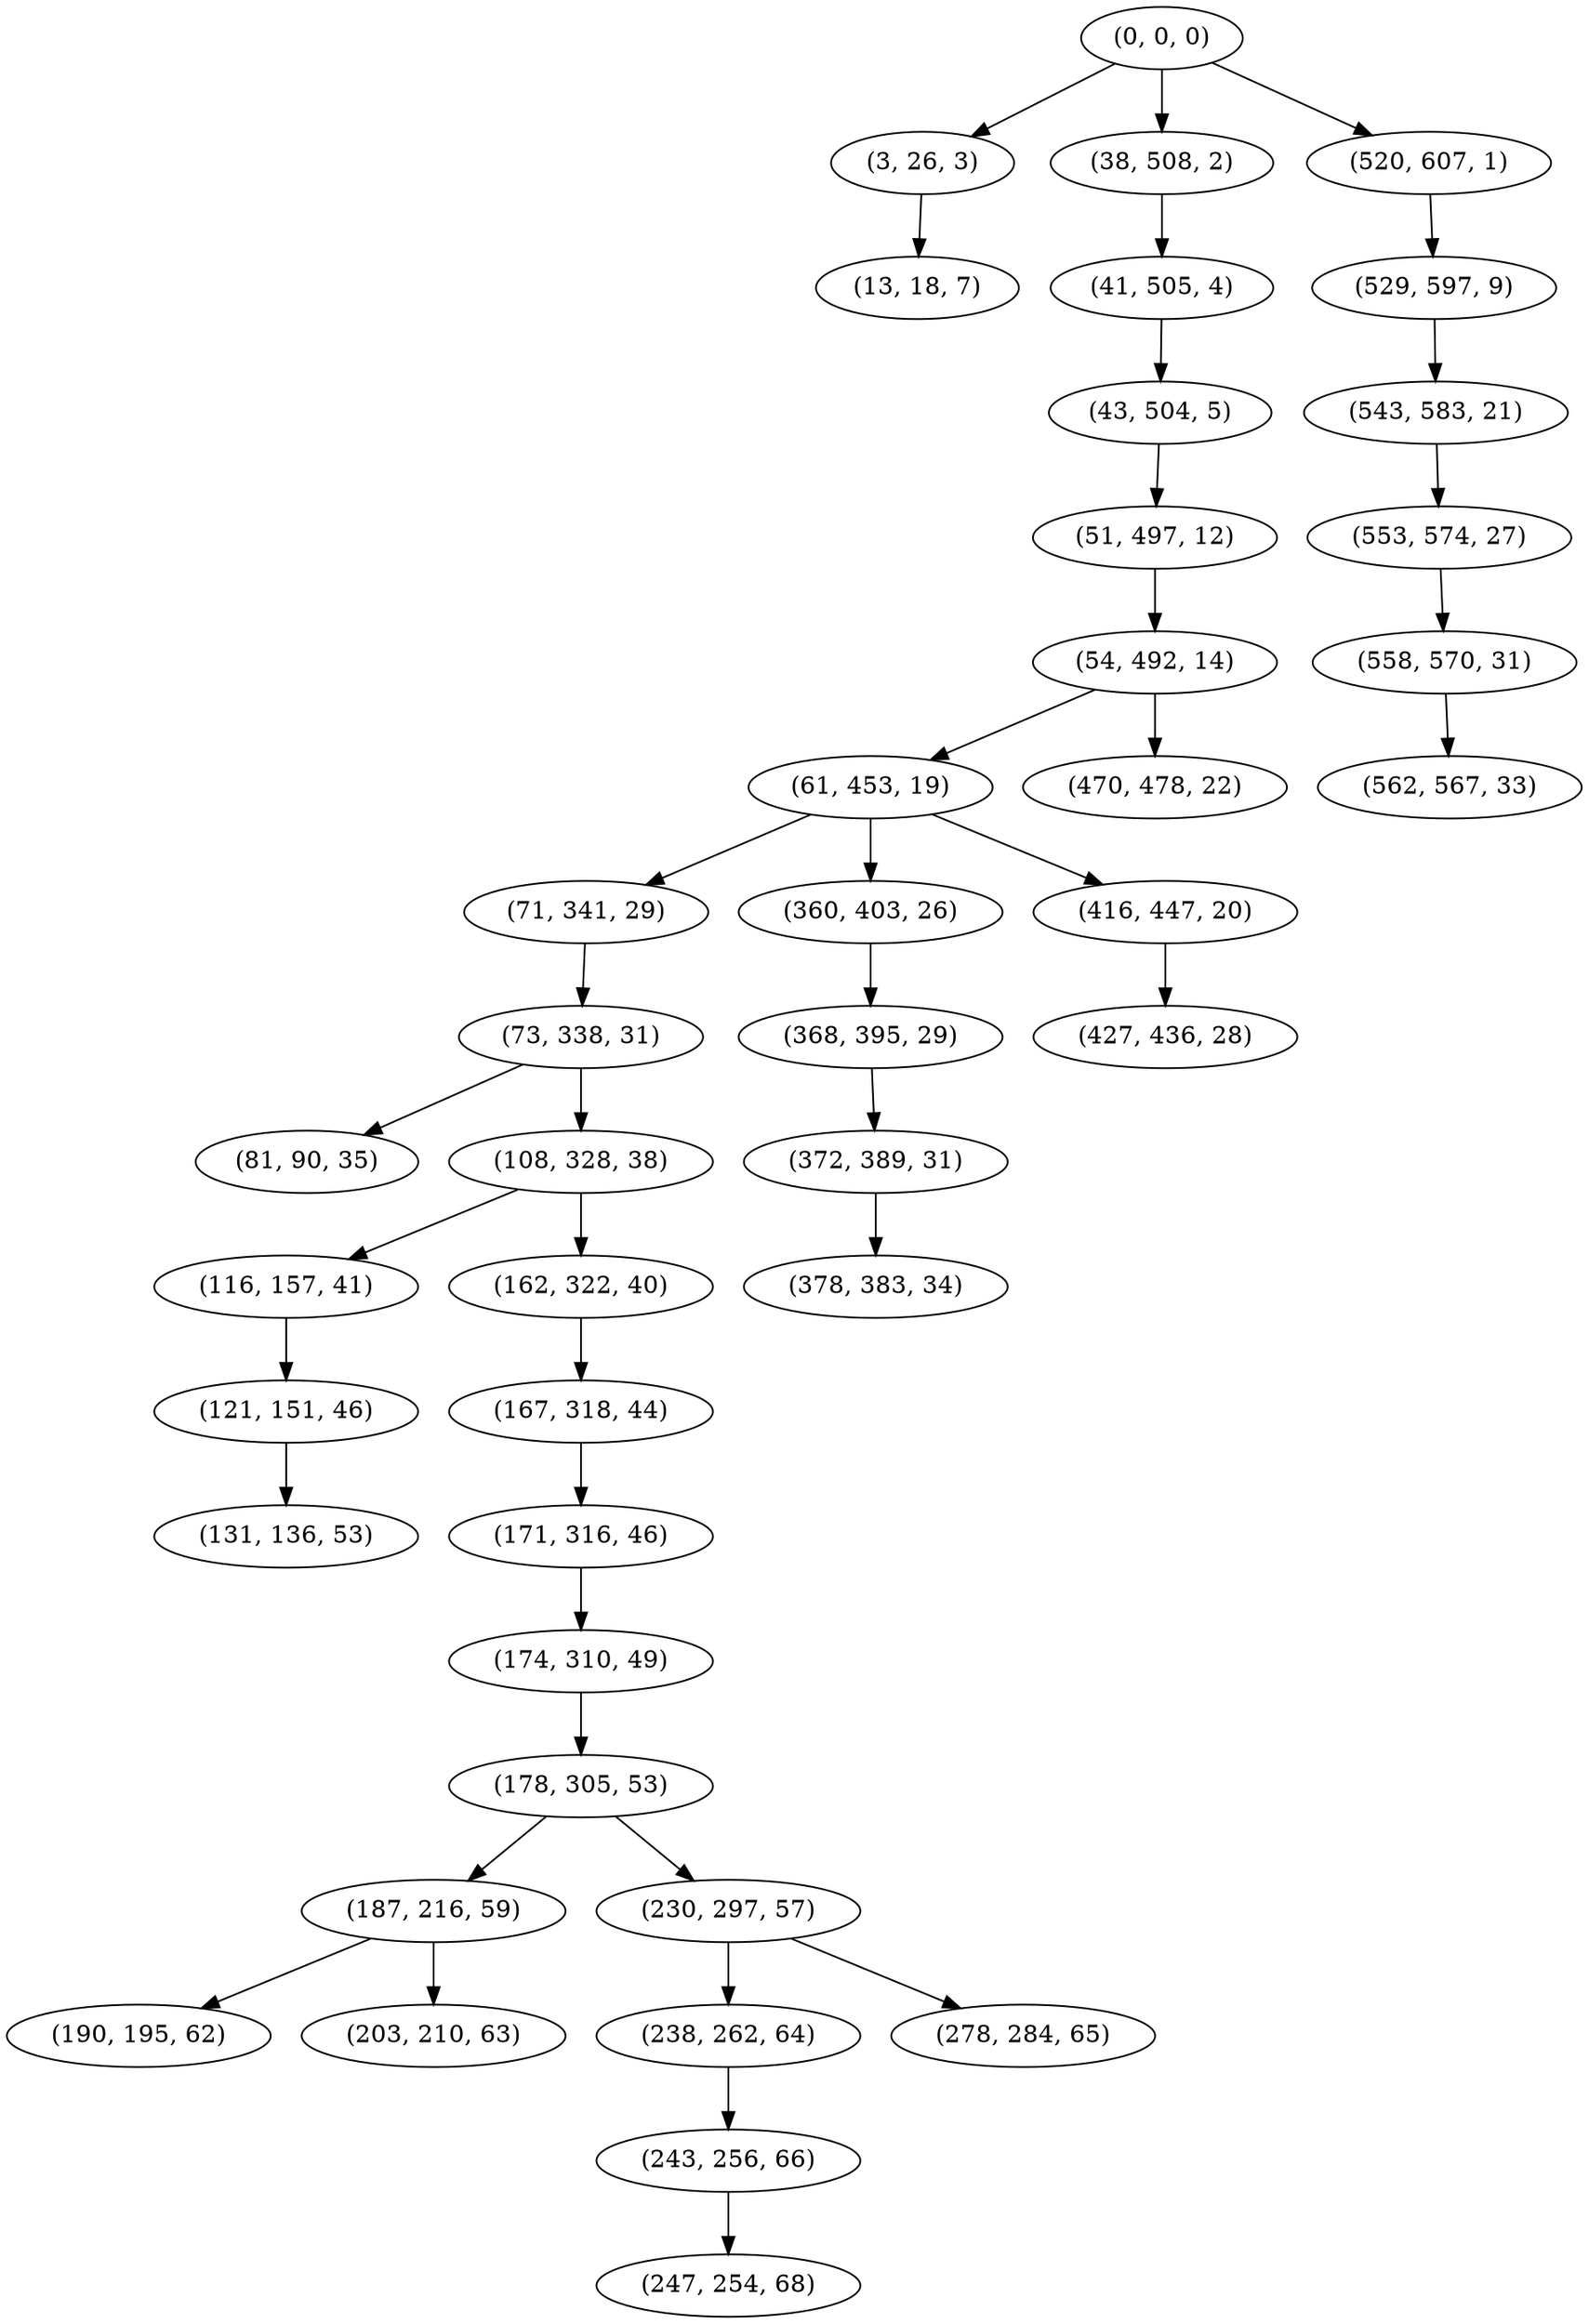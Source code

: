 digraph tree {
    "(0, 0, 0)";
    "(3, 26, 3)";
    "(13, 18, 7)";
    "(38, 508, 2)";
    "(41, 505, 4)";
    "(43, 504, 5)";
    "(51, 497, 12)";
    "(54, 492, 14)";
    "(61, 453, 19)";
    "(71, 341, 29)";
    "(73, 338, 31)";
    "(81, 90, 35)";
    "(108, 328, 38)";
    "(116, 157, 41)";
    "(121, 151, 46)";
    "(131, 136, 53)";
    "(162, 322, 40)";
    "(167, 318, 44)";
    "(171, 316, 46)";
    "(174, 310, 49)";
    "(178, 305, 53)";
    "(187, 216, 59)";
    "(190, 195, 62)";
    "(203, 210, 63)";
    "(230, 297, 57)";
    "(238, 262, 64)";
    "(243, 256, 66)";
    "(247, 254, 68)";
    "(278, 284, 65)";
    "(360, 403, 26)";
    "(368, 395, 29)";
    "(372, 389, 31)";
    "(378, 383, 34)";
    "(416, 447, 20)";
    "(427, 436, 28)";
    "(470, 478, 22)";
    "(520, 607, 1)";
    "(529, 597, 9)";
    "(543, 583, 21)";
    "(553, 574, 27)";
    "(558, 570, 31)";
    "(562, 567, 33)";
    "(0, 0, 0)" -> "(3, 26, 3)";
    "(0, 0, 0)" -> "(38, 508, 2)";
    "(0, 0, 0)" -> "(520, 607, 1)";
    "(3, 26, 3)" -> "(13, 18, 7)";
    "(38, 508, 2)" -> "(41, 505, 4)";
    "(41, 505, 4)" -> "(43, 504, 5)";
    "(43, 504, 5)" -> "(51, 497, 12)";
    "(51, 497, 12)" -> "(54, 492, 14)";
    "(54, 492, 14)" -> "(61, 453, 19)";
    "(54, 492, 14)" -> "(470, 478, 22)";
    "(61, 453, 19)" -> "(71, 341, 29)";
    "(61, 453, 19)" -> "(360, 403, 26)";
    "(61, 453, 19)" -> "(416, 447, 20)";
    "(71, 341, 29)" -> "(73, 338, 31)";
    "(73, 338, 31)" -> "(81, 90, 35)";
    "(73, 338, 31)" -> "(108, 328, 38)";
    "(108, 328, 38)" -> "(116, 157, 41)";
    "(108, 328, 38)" -> "(162, 322, 40)";
    "(116, 157, 41)" -> "(121, 151, 46)";
    "(121, 151, 46)" -> "(131, 136, 53)";
    "(162, 322, 40)" -> "(167, 318, 44)";
    "(167, 318, 44)" -> "(171, 316, 46)";
    "(171, 316, 46)" -> "(174, 310, 49)";
    "(174, 310, 49)" -> "(178, 305, 53)";
    "(178, 305, 53)" -> "(187, 216, 59)";
    "(178, 305, 53)" -> "(230, 297, 57)";
    "(187, 216, 59)" -> "(190, 195, 62)";
    "(187, 216, 59)" -> "(203, 210, 63)";
    "(230, 297, 57)" -> "(238, 262, 64)";
    "(230, 297, 57)" -> "(278, 284, 65)";
    "(238, 262, 64)" -> "(243, 256, 66)";
    "(243, 256, 66)" -> "(247, 254, 68)";
    "(360, 403, 26)" -> "(368, 395, 29)";
    "(368, 395, 29)" -> "(372, 389, 31)";
    "(372, 389, 31)" -> "(378, 383, 34)";
    "(416, 447, 20)" -> "(427, 436, 28)";
    "(520, 607, 1)" -> "(529, 597, 9)";
    "(529, 597, 9)" -> "(543, 583, 21)";
    "(543, 583, 21)" -> "(553, 574, 27)";
    "(553, 574, 27)" -> "(558, 570, 31)";
    "(558, 570, 31)" -> "(562, 567, 33)";
}
